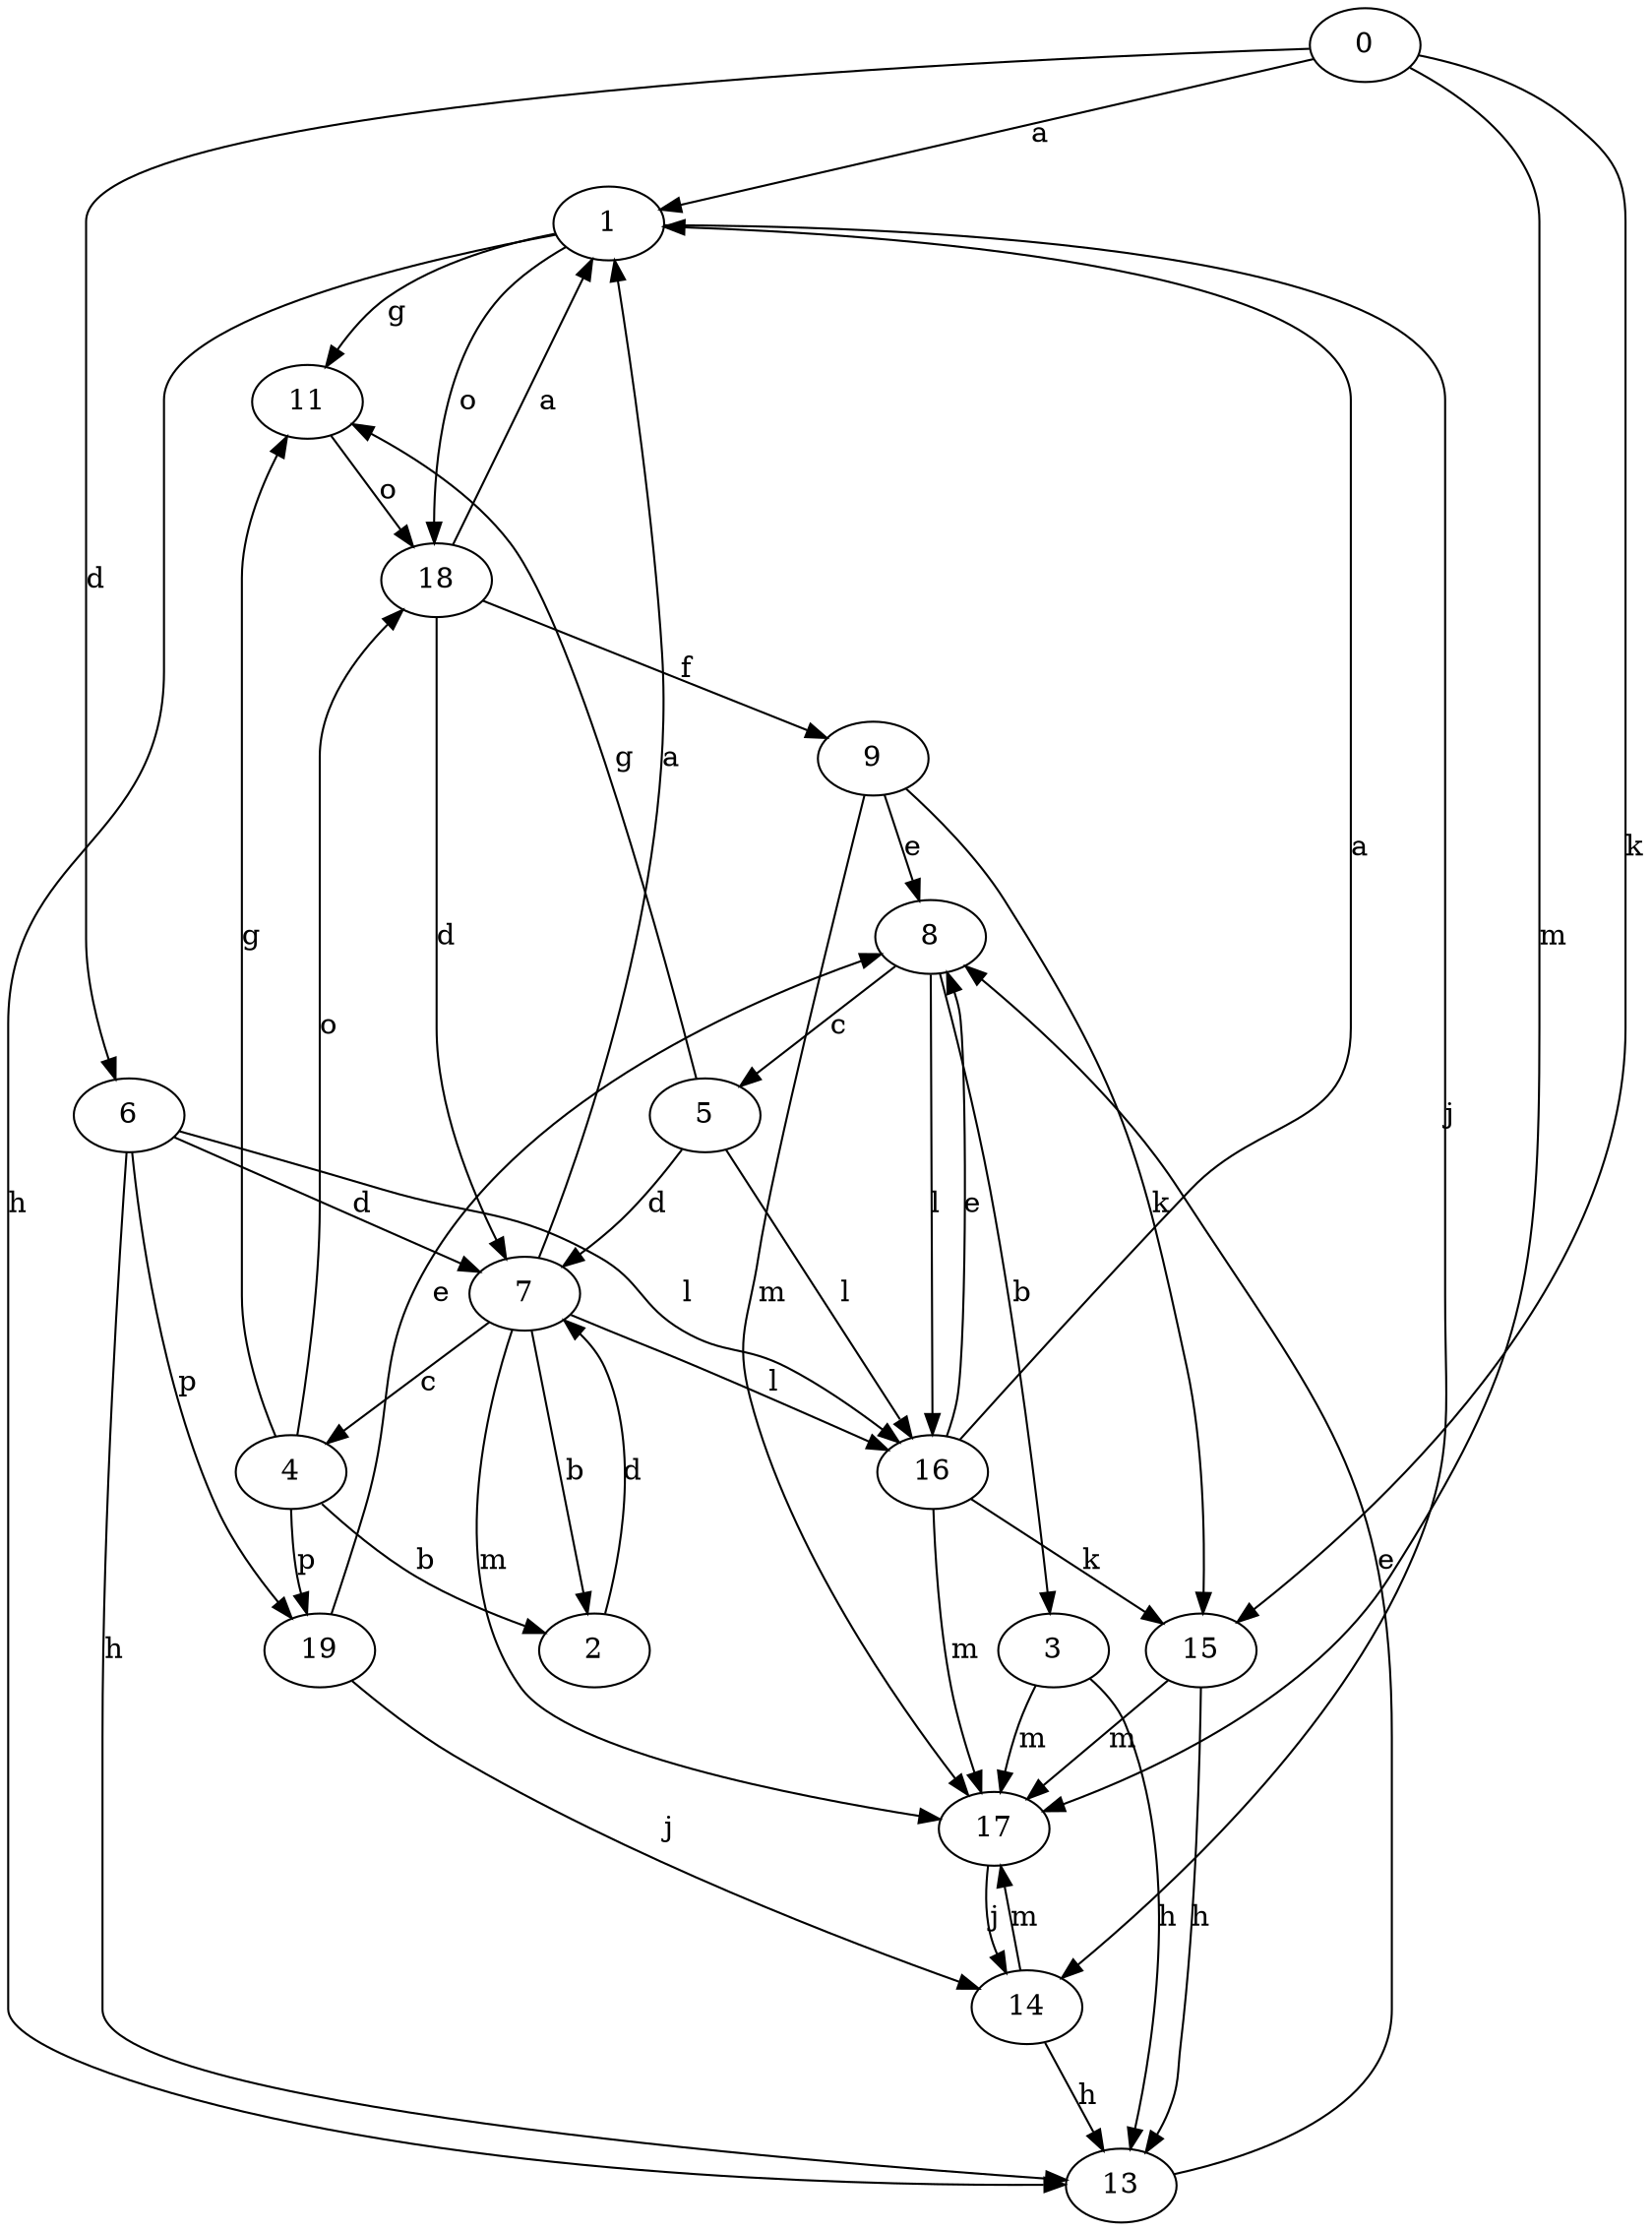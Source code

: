 strict digraph  {
1;
2;
3;
0;
4;
5;
6;
7;
8;
9;
11;
13;
14;
15;
16;
17;
18;
19;
1 -> 11  [label=g];
1 -> 13  [label=h];
1 -> 14  [label=j];
1 -> 18  [label=o];
2 -> 7  [label=d];
3 -> 13  [label=h];
3 -> 17  [label=m];
0 -> 1  [label=a];
0 -> 6  [label=d];
0 -> 15  [label=k];
0 -> 17  [label=m];
4 -> 2  [label=b];
4 -> 11  [label=g];
4 -> 18  [label=o];
4 -> 19  [label=p];
5 -> 7  [label=d];
5 -> 11  [label=g];
5 -> 16  [label=l];
6 -> 7  [label=d];
6 -> 13  [label=h];
6 -> 16  [label=l];
6 -> 19  [label=p];
7 -> 1  [label=a];
7 -> 2  [label=b];
7 -> 4  [label=c];
7 -> 16  [label=l];
7 -> 17  [label=m];
8 -> 3  [label=b];
8 -> 5  [label=c];
8 -> 16  [label=l];
9 -> 8  [label=e];
9 -> 15  [label=k];
9 -> 17  [label=m];
11 -> 18  [label=o];
13 -> 8  [label=e];
14 -> 13  [label=h];
14 -> 17  [label=m];
15 -> 13  [label=h];
15 -> 17  [label=m];
16 -> 1  [label=a];
16 -> 8  [label=e];
16 -> 15  [label=k];
16 -> 17  [label=m];
17 -> 14  [label=j];
18 -> 1  [label=a];
18 -> 7  [label=d];
18 -> 9  [label=f];
19 -> 8  [label=e];
19 -> 14  [label=j];
}
